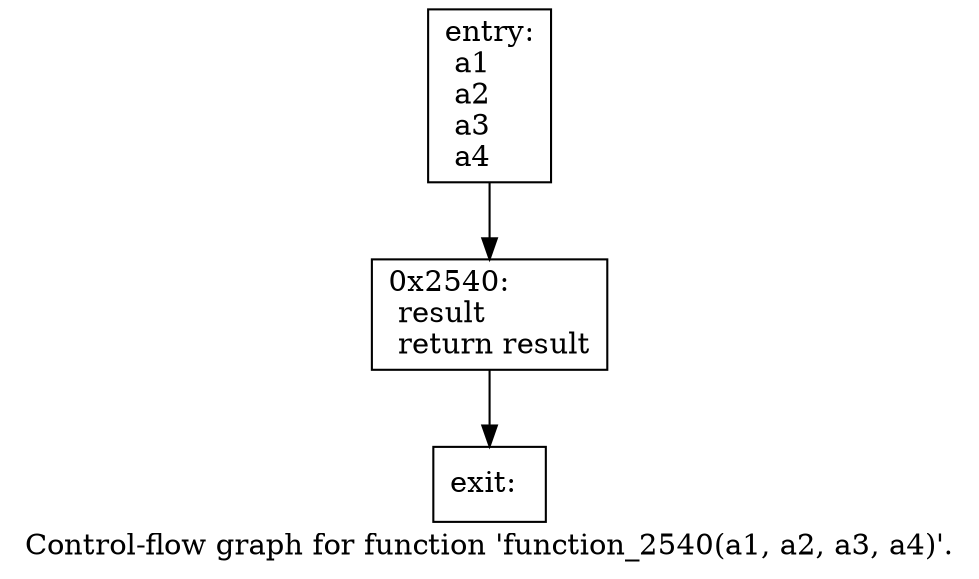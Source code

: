 digraph "Control-flow graph for function 'function_2540(a1, a2, a3, a4)'." {
  label="Control-flow graph for function 'function_2540(a1, a2, a3, a4)'.";
  node [shape=record];

  Node07713130 [label="{entry:\l  a1\l  a2\l  a3\l  a4\l}"];
  Node07713130 -> Node07712D88;
  Node07712D88 [label="{0x2540:\l  result\l  return result\l}"];
  Node07712D88 -> Node07713400;
  Node07713400 [label="{exit:\l}"];

}
